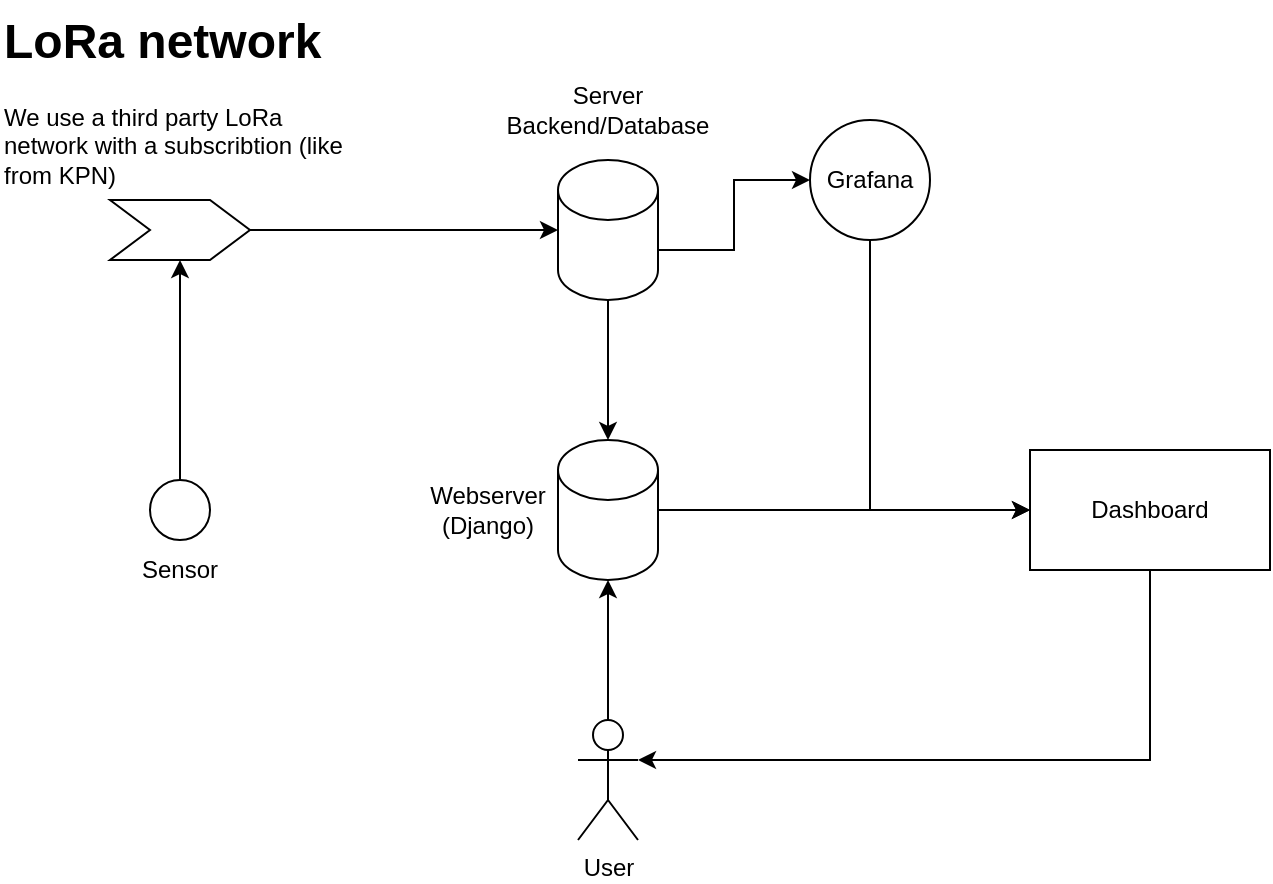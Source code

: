 <mxfile version="26.0.15">
  <diagram name="Page-1" id="cy2okkVEi3vy-zU45jnS">
    <mxGraphModel dx="956" dy="793" grid="1" gridSize="10" guides="1" tooltips="1" connect="1" arrows="1" fold="1" page="1" pageScale="1" pageWidth="827" pageHeight="1169" math="0" shadow="0">
      <root>
        <mxCell id="0" />
        <mxCell id="1" parent="0" />
        <mxCell id="ro2T5Wj72Mg5wJognGKA-13" value="" style="edgeStyle=orthogonalEdgeStyle;rounded=0;orthogonalLoop=1;jettySize=auto;html=1;" edge="1" parent="1" source="ro2T5Wj72Mg5wJognGKA-1" target="ro2T5Wj72Mg5wJognGKA-12">
          <mxGeometry relative="1" as="geometry" />
        </mxCell>
        <mxCell id="ro2T5Wj72Mg5wJognGKA-23" style="edgeStyle=orthogonalEdgeStyle;rounded=0;orthogonalLoop=1;jettySize=auto;html=1;exitX=1;exitY=0;exitDx=0;exitDy=45;exitPerimeter=0;" edge="1" parent="1" source="ro2T5Wj72Mg5wJognGKA-1" target="ro2T5Wj72Mg5wJognGKA-21">
          <mxGeometry relative="1" as="geometry" />
        </mxCell>
        <mxCell id="ro2T5Wj72Mg5wJognGKA-1" value="" style="shape=cylinder3;whiteSpace=wrap;html=1;boundedLbl=1;backgroundOutline=1;size=15;" vertex="1" parent="1">
          <mxGeometry x="364" y="170" width="50" height="70" as="geometry" />
        </mxCell>
        <mxCell id="ro2T5Wj72Mg5wJognGKA-2" value="" style="ellipse;whiteSpace=wrap;html=1;aspect=fixed;" vertex="1" parent="1">
          <mxGeometry x="160" y="330" width="30" height="30" as="geometry" />
        </mxCell>
        <mxCell id="ro2T5Wj72Mg5wJognGKA-3" value="" style="shape=step;perimeter=stepPerimeter;whiteSpace=wrap;html=1;fixedSize=1;" vertex="1" parent="1">
          <mxGeometry x="140" y="190" width="70" height="30" as="geometry" />
        </mxCell>
        <mxCell id="ro2T5Wj72Mg5wJognGKA-4" value="Sensor" style="text;html=1;align=center;verticalAlign=middle;whiteSpace=wrap;rounded=0;" vertex="1" parent="1">
          <mxGeometry x="145" y="360" width="60" height="30" as="geometry" />
        </mxCell>
        <mxCell id="ro2T5Wj72Mg5wJognGKA-5" value="" style="endArrow=classic;html=1;rounded=0;exitX=0.5;exitY=0;exitDx=0;exitDy=0;entryX=0.5;entryY=1;entryDx=0;entryDy=0;" edge="1" parent="1" source="ro2T5Wj72Mg5wJognGKA-2" target="ro2T5Wj72Mg5wJognGKA-3">
          <mxGeometry width="50" height="50" relative="1" as="geometry">
            <mxPoint x="390" y="460" as="sourcePoint" />
            <mxPoint x="440" y="410" as="targetPoint" />
          </mxGeometry>
        </mxCell>
        <mxCell id="ro2T5Wj72Mg5wJognGKA-7" value="&lt;h1 style=&quot;margin-top: 0px;&quot;&gt;LoRa network&lt;/h1&gt;&lt;p&gt;We use a third party LoRa network with a subscribtion (like from KPN)&lt;/p&gt;" style="text;html=1;whiteSpace=wrap;overflow=hidden;rounded=0;" vertex="1" parent="1">
          <mxGeometry x="85" y="90" width="180" height="120" as="geometry" />
        </mxCell>
        <mxCell id="ro2T5Wj72Mg5wJognGKA-8" value="" style="endArrow=classic;html=1;rounded=0;exitX=1;exitY=0.5;exitDx=0;exitDy=0;entryX=0;entryY=0.5;entryDx=0;entryDy=0;entryPerimeter=0;" edge="1" parent="1" source="ro2T5Wj72Mg5wJognGKA-3" target="ro2T5Wj72Mg5wJognGKA-1">
          <mxGeometry width="50" height="50" relative="1" as="geometry">
            <mxPoint x="390" y="310" as="sourcePoint" />
            <mxPoint x="440" y="260" as="targetPoint" />
          </mxGeometry>
        </mxCell>
        <mxCell id="ro2T5Wj72Mg5wJognGKA-9" value="Server Backend/Database" style="text;html=1;align=center;verticalAlign=middle;whiteSpace=wrap;rounded=0;" vertex="1" parent="1">
          <mxGeometry x="359" y="130" width="60" height="30" as="geometry" />
        </mxCell>
        <mxCell id="ro2T5Wj72Mg5wJognGKA-22" style="edgeStyle=orthogonalEdgeStyle;rounded=0;orthogonalLoop=1;jettySize=auto;html=1;entryX=0;entryY=0.5;entryDx=0;entryDy=0;" edge="1" parent="1" source="ro2T5Wj72Mg5wJognGKA-12" target="ro2T5Wj72Mg5wJognGKA-15">
          <mxGeometry relative="1" as="geometry" />
        </mxCell>
        <mxCell id="ro2T5Wj72Mg5wJognGKA-12" value="" style="shape=cylinder3;whiteSpace=wrap;html=1;boundedLbl=1;backgroundOutline=1;size=15;" vertex="1" parent="1">
          <mxGeometry x="364" y="310" width="50" height="70" as="geometry" />
        </mxCell>
        <mxCell id="ro2T5Wj72Mg5wJognGKA-30" style="edgeStyle=orthogonalEdgeStyle;rounded=0;orthogonalLoop=1;jettySize=auto;html=1;exitX=0.5;exitY=1;exitDx=0;exitDy=0;" edge="1" parent="1" source="ro2T5Wj72Mg5wJognGKA-15" target="ro2T5Wj72Mg5wJognGKA-27">
          <mxGeometry relative="1" as="geometry">
            <Array as="points">
              <mxPoint x="660" y="470" />
            </Array>
          </mxGeometry>
        </mxCell>
        <mxCell id="ro2T5Wj72Mg5wJognGKA-15" value="Dashboard" style="rounded=0;whiteSpace=wrap;html=1;" vertex="1" parent="1">
          <mxGeometry x="600" y="315" width="120" height="60" as="geometry" />
        </mxCell>
        <mxCell id="ro2T5Wj72Mg5wJognGKA-17" value="&lt;div&gt;Webserver&lt;br&gt;(Django)&lt;/div&gt;" style="text;html=1;align=center;verticalAlign=middle;whiteSpace=wrap;rounded=0;" vertex="1" parent="1">
          <mxGeometry x="299" y="330" width="60" height="30" as="geometry" />
        </mxCell>
        <mxCell id="ro2T5Wj72Mg5wJognGKA-24" style="edgeStyle=orthogonalEdgeStyle;rounded=0;orthogonalLoop=1;jettySize=auto;html=1;exitX=0.5;exitY=1;exitDx=0;exitDy=0;entryX=0;entryY=0.5;entryDx=0;entryDy=0;" edge="1" parent="1" source="ro2T5Wj72Mg5wJognGKA-21" target="ro2T5Wj72Mg5wJognGKA-15">
          <mxGeometry relative="1" as="geometry" />
        </mxCell>
        <mxCell id="ro2T5Wj72Mg5wJognGKA-21" value="Grafana" style="ellipse;whiteSpace=wrap;html=1;aspect=fixed;" vertex="1" parent="1">
          <mxGeometry x="490" y="150" width="60" height="60" as="geometry" />
        </mxCell>
        <mxCell id="ro2T5Wj72Mg5wJognGKA-27" value="User" style="shape=umlActor;verticalLabelPosition=bottom;verticalAlign=top;html=1;outlineConnect=0;" vertex="1" parent="1">
          <mxGeometry x="374" y="450" width="30" height="60" as="geometry" />
        </mxCell>
        <mxCell id="ro2T5Wj72Mg5wJognGKA-28" style="edgeStyle=orthogonalEdgeStyle;rounded=0;orthogonalLoop=1;jettySize=auto;html=1;entryX=0.5;entryY=1;entryDx=0;entryDy=0;entryPerimeter=0;" edge="1" parent="1" source="ro2T5Wj72Mg5wJognGKA-27" target="ro2T5Wj72Mg5wJognGKA-12">
          <mxGeometry relative="1" as="geometry" />
        </mxCell>
      </root>
    </mxGraphModel>
  </diagram>
</mxfile>
